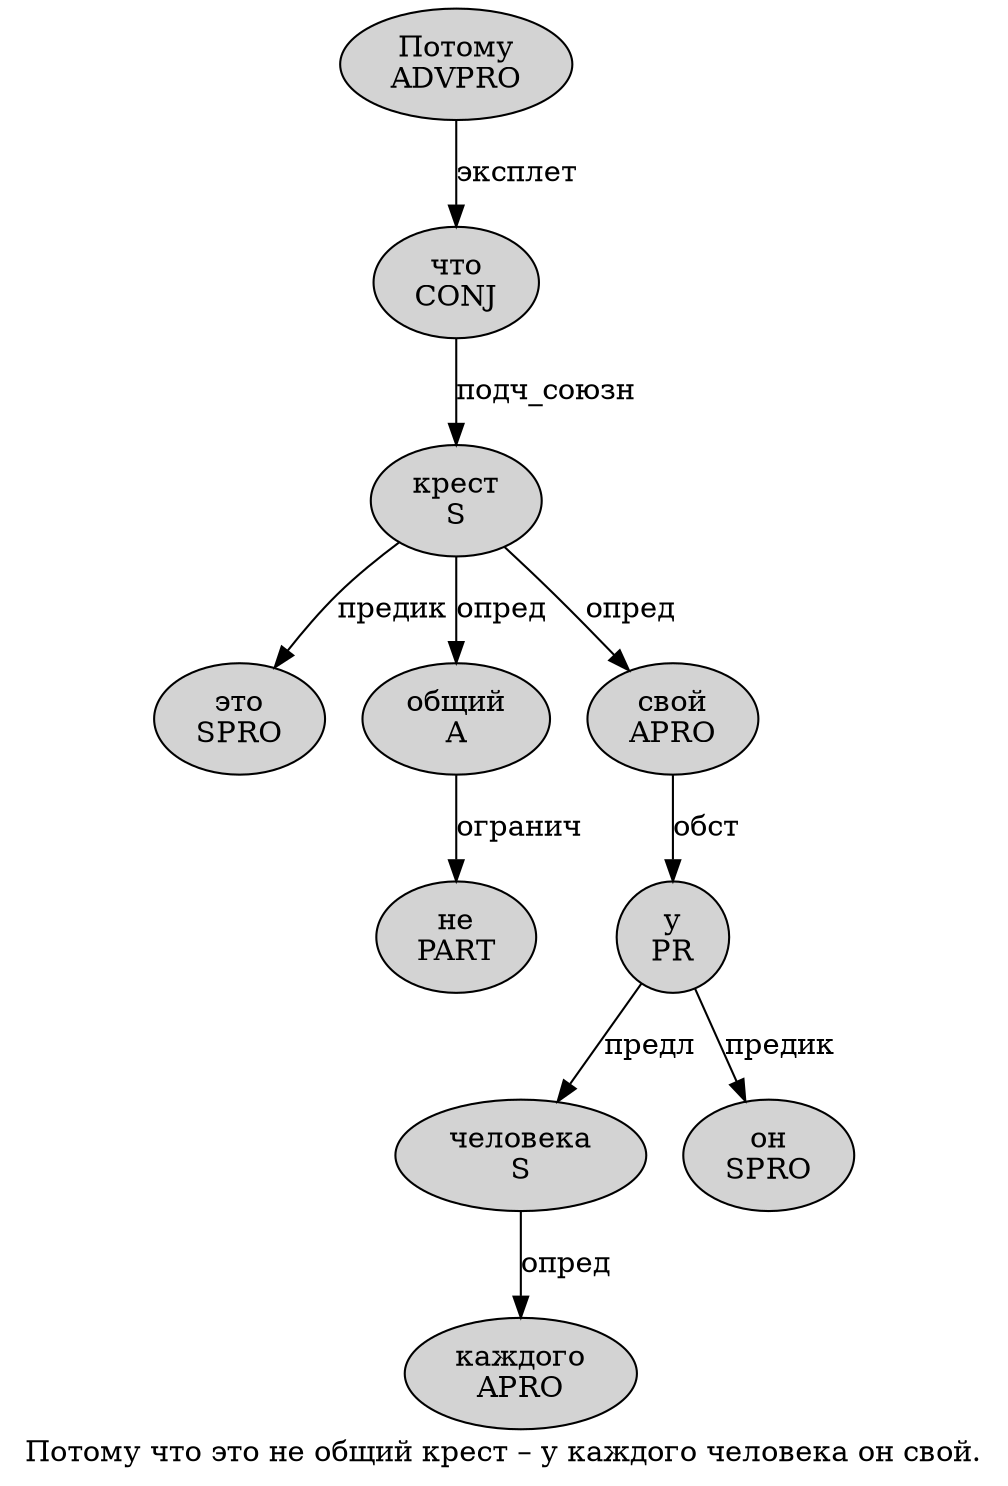 digraph SENTENCE_648 {
	graph [label="Потому что это не общий крест – у каждого человека он свой."]
	node [style=filled]
		0 [label="Потому
ADVPRO" color="" fillcolor=lightgray penwidth=1 shape=ellipse]
		1 [label="что
CONJ" color="" fillcolor=lightgray penwidth=1 shape=ellipse]
		2 [label="это
SPRO" color="" fillcolor=lightgray penwidth=1 shape=ellipse]
		3 [label="не
PART" color="" fillcolor=lightgray penwidth=1 shape=ellipse]
		4 [label="общий
A" color="" fillcolor=lightgray penwidth=1 shape=ellipse]
		5 [label="крест
S" color="" fillcolor=lightgray penwidth=1 shape=ellipse]
		7 [label="у
PR" color="" fillcolor=lightgray penwidth=1 shape=ellipse]
		8 [label="каждого
APRO" color="" fillcolor=lightgray penwidth=1 shape=ellipse]
		9 [label="человека
S" color="" fillcolor=lightgray penwidth=1 shape=ellipse]
		10 [label="он
SPRO" color="" fillcolor=lightgray penwidth=1 shape=ellipse]
		11 [label="свой
APRO" color="" fillcolor=lightgray penwidth=1 shape=ellipse]
			7 -> 9 [label="предл"]
			7 -> 10 [label="предик"]
			4 -> 3 [label="огранич"]
			1 -> 5 [label="подч_союзн"]
			5 -> 2 [label="предик"]
			5 -> 4 [label="опред"]
			5 -> 11 [label="опред"]
			0 -> 1 [label="эксплет"]
			11 -> 7 [label="обст"]
			9 -> 8 [label="опред"]
}
